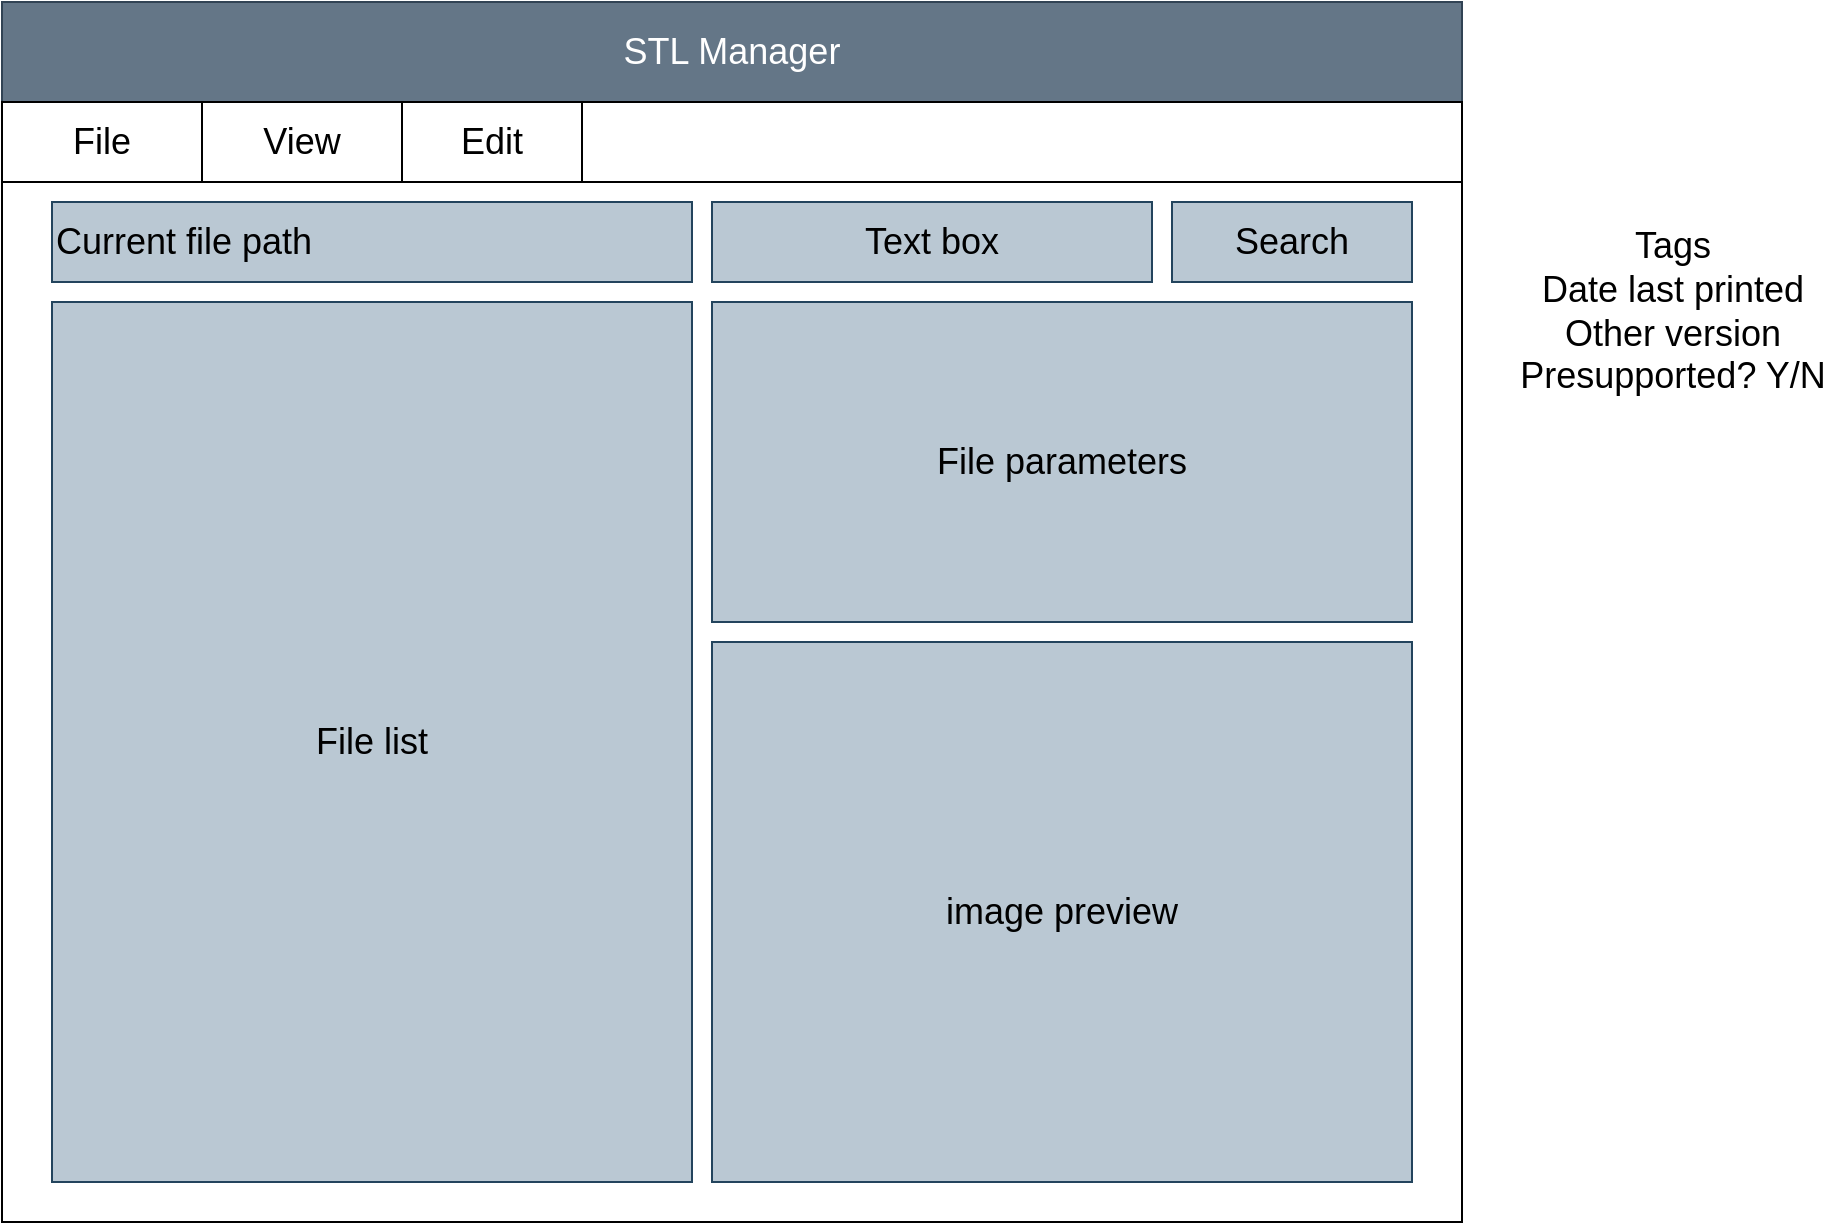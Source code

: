 <mxfile version="18.0.4" type="device"><diagram id="xn7x9uw3wcWnhvxqpjB6" name="Page-1"><mxGraphModel dx="1420" dy="863" grid="1" gridSize="10" guides="1" tooltips="1" connect="1" arrows="1" fold="1" page="1" pageScale="1" pageWidth="850" pageHeight="1100" math="0" shadow="0"><root><mxCell id="0"/><mxCell id="1" parent="0"/><mxCell id="pqbkDoGcQxDP3CVNGBb_-1" value="" style="rounded=0;whiteSpace=wrap;html=1;" vertex="1" parent="1"><mxGeometry x="30" y="100" width="730" height="610" as="geometry"/></mxCell><mxCell id="pqbkDoGcQxDP3CVNGBb_-2" value="&lt;font style=&quot;font-size: 18px;&quot;&gt;STL Manager&lt;/font&gt;" style="rounded=0;whiteSpace=wrap;html=1;fillColor=#647687;fontColor=#ffffff;strokeColor=#314354;" vertex="1" parent="1"><mxGeometry x="30" y="100" width="730" height="50" as="geometry"/></mxCell><mxCell id="pqbkDoGcQxDP3CVNGBb_-3" value="File list" style="rounded=0;whiteSpace=wrap;html=1;fontSize=18;fillColor=#bac8d3;strokeColor=#23445d;" vertex="1" parent="1"><mxGeometry x="55" y="250" width="320" height="440" as="geometry"/></mxCell><mxCell id="pqbkDoGcQxDP3CVNGBb_-4" value="Current file path" style="rounded=0;whiteSpace=wrap;html=1;fontSize=18;align=left;fillColor=#bac8d3;strokeColor=#23445d;" vertex="1" parent="1"><mxGeometry x="55" y="200" width="320" height="40" as="geometry"/></mxCell><mxCell id="pqbkDoGcQxDP3CVNGBb_-5" value="File parameters" style="rounded=0;whiteSpace=wrap;html=1;fontSize=18;fillColor=#bac8d3;strokeColor=#23445d;" vertex="1" parent="1"><mxGeometry x="385" y="250" width="350" height="160" as="geometry"/></mxCell><mxCell id="pqbkDoGcQxDP3CVNGBb_-6" value="image preview" style="rounded=0;whiteSpace=wrap;html=1;fontSize=18;fillColor=#bac8d3;strokeColor=#23445d;" vertex="1" parent="1"><mxGeometry x="385" y="420" width="350" height="270" as="geometry"/></mxCell><mxCell id="pqbkDoGcQxDP3CVNGBb_-7" value="Text box" style="rounded=0;whiteSpace=wrap;html=1;fontSize=18;fillColor=#bac8d3;strokeColor=#23445d;" vertex="1" parent="1"><mxGeometry x="385" y="200" width="220" height="40" as="geometry"/></mxCell><mxCell id="pqbkDoGcQxDP3CVNGBb_-8" value="Tags&lt;br&gt;Date last printed&lt;br&gt;Other version&lt;br&gt;Presupported? Y/N" style="text;html=1;align=center;verticalAlign=middle;resizable=0;points=[];autosize=1;strokeColor=none;fillColor=none;fontSize=18;" vertex="1" parent="1"><mxGeometry x="780" y="210" width="170" height="90" as="geometry"/></mxCell><mxCell id="pqbkDoGcQxDP3CVNGBb_-9" value="Search" style="rounded=0;whiteSpace=wrap;html=1;fontSize=18;fillColor=#bac8d3;strokeColor=#23445d;" vertex="1" parent="1"><mxGeometry x="615" y="200" width="120" height="40" as="geometry"/></mxCell><mxCell id="pqbkDoGcQxDP3CVNGBb_-10" value="" style="rounded=0;whiteSpace=wrap;html=1;fontSize=18;" vertex="1" parent="1"><mxGeometry x="30" y="150" width="730" height="40" as="geometry"/></mxCell><mxCell id="pqbkDoGcQxDP3CVNGBb_-11" value="File" style="rounded=0;whiteSpace=wrap;html=1;fontSize=18;" vertex="1" parent="1"><mxGeometry x="30" y="150" width="100" height="40" as="geometry"/></mxCell><mxCell id="pqbkDoGcQxDP3CVNGBb_-12" value="View" style="rounded=0;whiteSpace=wrap;html=1;fontSize=18;" vertex="1" parent="1"><mxGeometry x="130" y="150" width="100" height="40" as="geometry"/></mxCell><mxCell id="pqbkDoGcQxDP3CVNGBb_-13" value="Edit" style="rounded=0;whiteSpace=wrap;html=1;fontSize=18;" vertex="1" parent="1"><mxGeometry x="230" y="150" width="90" height="40" as="geometry"/></mxCell></root></mxGraphModel></diagram></mxfile>